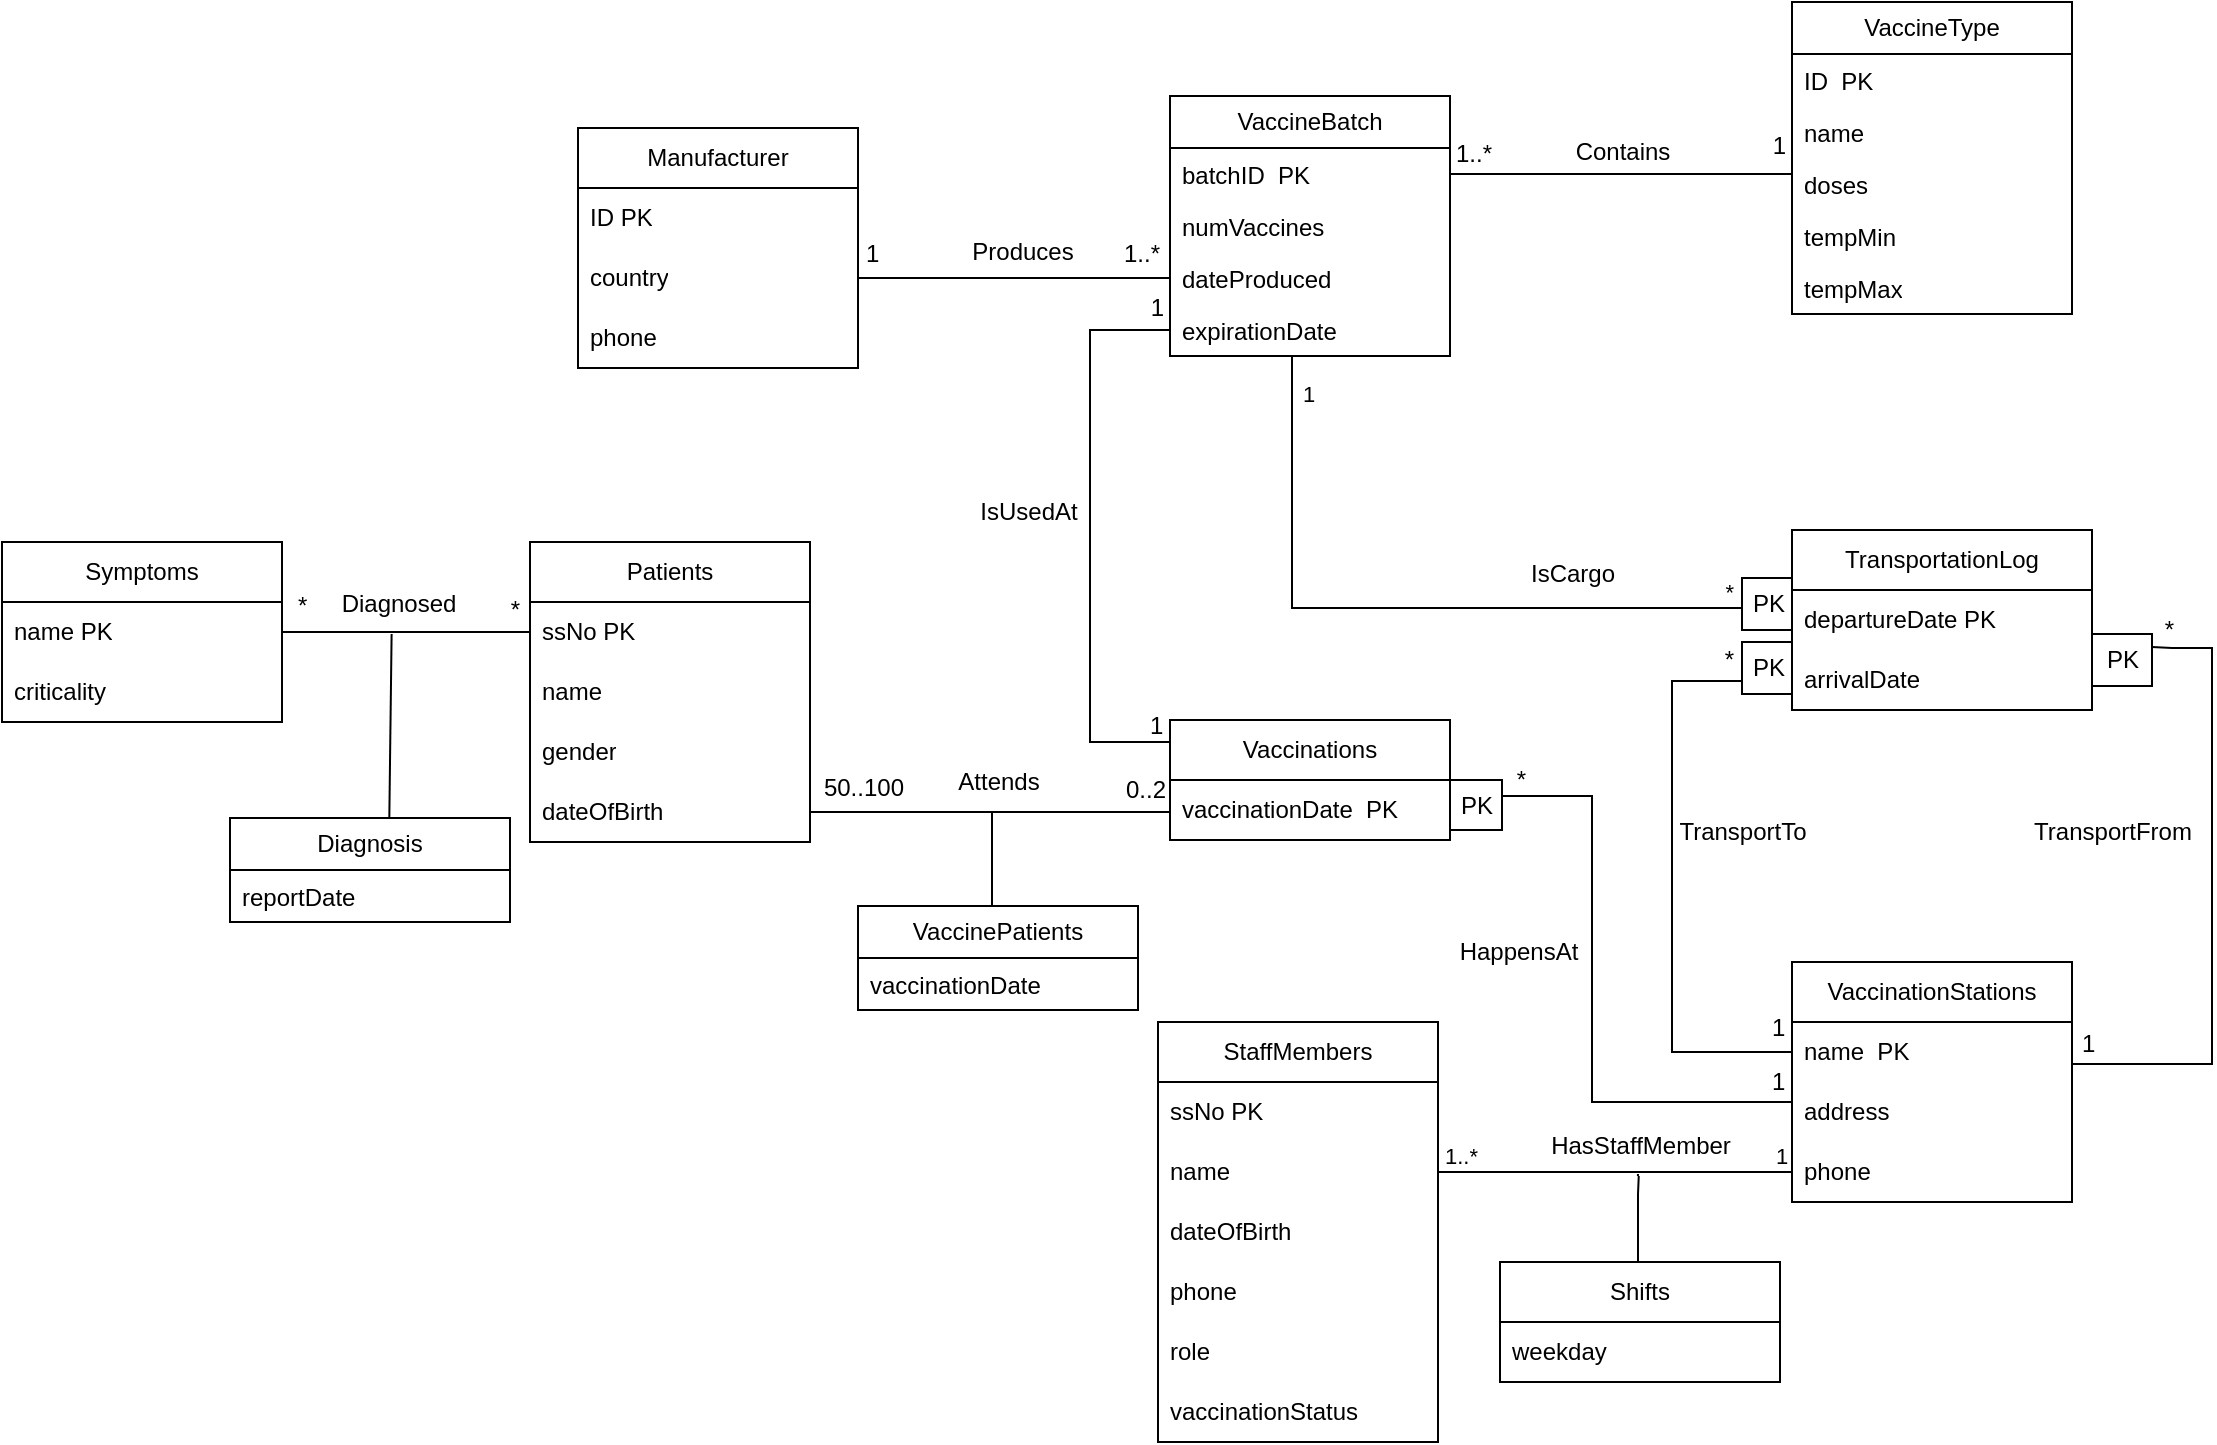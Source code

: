 <mxfile version="21.3.8" type="device">
  <diagram name="Page-1" id="pV-Y7jnYM1K8sW5naH8c">
    <mxGraphModel dx="1290" dy="1393" grid="1" gridSize="10" guides="1" tooltips="1" connect="1" arrows="1" fold="1" page="1" pageScale="1" pageWidth="1100" pageHeight="850" math="0" shadow="0">
      <root>
        <mxCell id="0" />
        <mxCell id="1" parent="0" />
        <mxCell id="ePXz1q-TGDz6AUVJ4sUb-1" value="Manufacturer" style="swimlane;fontStyle=0;childLayout=stackLayout;horizontal=1;startSize=30;horizontalStack=0;resizeParent=1;resizeParentMax=0;resizeLast=0;collapsible=1;marginBottom=0;whiteSpace=wrap;html=1;" parent="1" vertex="1">
          <mxGeometry x="293" y="73" width="140" height="120" as="geometry">
            <mxRectangle x="60" y="80" width="110" height="30" as="alternateBounds" />
          </mxGeometry>
        </mxCell>
        <mxCell id="ePXz1q-TGDz6AUVJ4sUb-2" value="ID PK" style="text;strokeColor=none;fillColor=none;align=left;verticalAlign=middle;spacingLeft=4;spacingRight=4;overflow=hidden;points=[[0,0.5],[1,0.5]];portConstraint=eastwest;rotatable=0;whiteSpace=wrap;html=1;" parent="ePXz1q-TGDz6AUVJ4sUb-1" vertex="1">
          <mxGeometry y="30" width="140" height="30" as="geometry" />
        </mxCell>
        <mxCell id="ePXz1q-TGDz6AUVJ4sUb-3" value="country" style="text;strokeColor=none;fillColor=none;align=left;verticalAlign=middle;spacingLeft=4;spacingRight=4;overflow=hidden;points=[[0,0.5],[1,0.5]];portConstraint=eastwest;rotatable=0;whiteSpace=wrap;html=1;" parent="ePXz1q-TGDz6AUVJ4sUb-1" vertex="1">
          <mxGeometry y="60" width="140" height="30" as="geometry" />
        </mxCell>
        <mxCell id="ePXz1q-TGDz6AUVJ4sUb-4" value="&lt;div&gt;phone&lt;/div&gt;" style="text;strokeColor=none;fillColor=none;align=left;verticalAlign=middle;spacingLeft=4;spacingRight=4;overflow=hidden;points=[[0,0.5],[1,0.5]];portConstraint=eastwest;rotatable=0;whiteSpace=wrap;html=1;" parent="ePXz1q-TGDz6AUVJ4sUb-1" vertex="1">
          <mxGeometry y="90" width="140" height="30" as="geometry" />
        </mxCell>
        <mxCell id="ePXz1q-TGDz6AUVJ4sUb-12" value="VaccineBatch" style="swimlane;fontStyle=0;childLayout=stackLayout;horizontal=1;startSize=26;fillColor=none;horizontalStack=0;resizeParent=1;resizeParentMax=0;resizeLast=0;collapsible=1;marginBottom=0;whiteSpace=wrap;html=1;" parent="1" vertex="1">
          <mxGeometry x="589" y="57" width="140" height="130" as="geometry" />
        </mxCell>
        <mxCell id="ePXz1q-TGDz6AUVJ4sUb-13" value="batchID&amp;nbsp; PK" style="text;strokeColor=none;fillColor=none;align=left;verticalAlign=top;spacingLeft=4;spacingRight=4;overflow=hidden;rotatable=0;points=[[0,0.5],[1,0.5]];portConstraint=eastwest;whiteSpace=wrap;html=1;" parent="ePXz1q-TGDz6AUVJ4sUb-12" vertex="1">
          <mxGeometry y="26" width="140" height="26" as="geometry" />
        </mxCell>
        <mxCell id="ePXz1q-TGDz6AUVJ4sUb-14" value="numVaccines" style="text;strokeColor=none;fillColor=none;align=left;verticalAlign=top;spacingLeft=4;spacingRight=4;overflow=hidden;rotatable=0;points=[[0,0.5],[1,0.5]];portConstraint=eastwest;whiteSpace=wrap;html=1;" parent="ePXz1q-TGDz6AUVJ4sUb-12" vertex="1">
          <mxGeometry y="52" width="140" height="26" as="geometry" />
        </mxCell>
        <mxCell id="ePXz1q-TGDz6AUVJ4sUb-16" value="dateProduced" style="text;strokeColor=none;fillColor=none;align=left;verticalAlign=top;spacingLeft=4;spacingRight=4;overflow=hidden;rotatable=0;points=[[0,0.5],[1,0.5]];portConstraint=eastwest;whiteSpace=wrap;html=1;" parent="ePXz1q-TGDz6AUVJ4sUb-12" vertex="1">
          <mxGeometry y="78" width="140" height="26" as="geometry" />
        </mxCell>
        <mxCell id="ePXz1q-TGDz6AUVJ4sUb-17" value="expirationDate" style="text;strokeColor=none;fillColor=none;align=left;verticalAlign=top;spacingLeft=4;spacingRight=4;overflow=hidden;rotatable=0;points=[[0,0.5],[1,0.5]];portConstraint=eastwest;whiteSpace=wrap;html=1;" parent="ePXz1q-TGDz6AUVJ4sUb-12" vertex="1">
          <mxGeometry y="104" width="140" height="26" as="geometry" />
        </mxCell>
        <mxCell id="ePXz1q-TGDz6AUVJ4sUb-24" style="edgeStyle=orthogonalEdgeStyle;rounded=0;orthogonalLoop=1;jettySize=auto;html=1;entryX=0;entryY=0.5;entryDx=0;entryDy=0;" parent="ePXz1q-TGDz6AUVJ4sUb-12" edge="1">
          <mxGeometry relative="1" as="geometry">
            <mxPoint y="88" as="sourcePoint" />
            <mxPoint y="88" as="targetPoint" />
          </mxGeometry>
        </mxCell>
        <mxCell id="rFBXkL2q74FY3AHrdC80-2" value="" style="endArrow=none;html=1;edgeStyle=orthogonalEdgeStyle;rounded=0;" parent="ePXz1q-TGDz6AUVJ4sUb-12" source="ePXz1q-TGDz6AUVJ4sUb-17" edge="1">
          <mxGeometry relative="1" as="geometry">
            <mxPoint x="68.6" y="132.006" as="sourcePoint" />
            <mxPoint x="291" y="253" as="targetPoint" />
            <Array as="points">
              <mxPoint x="61" y="256" />
              <mxPoint x="286" y="256" />
              <mxPoint x="286" y="263" />
              <mxPoint x="291" y="263" />
            </Array>
          </mxGeometry>
        </mxCell>
        <mxCell id="rFBXkL2q74FY3AHrdC80-4" value="*" style="edgeLabel;resizable=0;html=1;align=right;verticalAlign=bottom;" parent="rFBXkL2q74FY3AHrdC80-2" connectable="0" vertex="1">
          <mxGeometry x="1" relative="1" as="geometry">
            <mxPoint x="-9" y="3" as="offset" />
          </mxGeometry>
        </mxCell>
        <mxCell id="rFBXkL2q74FY3AHrdC80-9" value="1" style="edgeLabel;html=1;align=center;verticalAlign=middle;resizable=0;points=[];" parent="rFBXkL2q74FY3AHrdC80-2" vertex="1" connectable="0">
          <mxGeometry x="-0.614" y="-1" relative="1" as="geometry">
            <mxPoint x="9" y="-53" as="offset" />
          </mxGeometry>
        </mxCell>
        <mxCell id="H3626VM-B4JwgdK6M8AA-1" value="VaccineType" style="swimlane;fontStyle=0;childLayout=stackLayout;horizontal=1;startSize=26;fillColor=none;horizontalStack=0;resizeParent=1;resizeParentMax=0;resizeLast=0;collapsible=1;marginBottom=0;whiteSpace=wrap;html=1;" parent="1" vertex="1">
          <mxGeometry x="900" y="10" width="140" height="156" as="geometry" />
        </mxCell>
        <mxCell id="H3626VM-B4JwgdK6M8AA-2" value="ID&amp;nbsp; PK" style="text;strokeColor=none;fillColor=none;align=left;verticalAlign=top;spacingLeft=4;spacingRight=4;overflow=hidden;rotatable=0;points=[[0,0.5],[1,0.5]];portConstraint=eastwest;whiteSpace=wrap;html=1;" parent="H3626VM-B4JwgdK6M8AA-1" vertex="1">
          <mxGeometry y="26" width="140" height="26" as="geometry" />
        </mxCell>
        <mxCell id="QZQnZpWCz_IQFu1tQ_cb-9" value="name&amp;nbsp;&amp;nbsp;" style="text;strokeColor=none;fillColor=none;align=left;verticalAlign=top;spacingLeft=4;spacingRight=4;overflow=hidden;rotatable=0;points=[[0,0.5],[1,0.5]];portConstraint=eastwest;whiteSpace=wrap;html=1;" parent="H3626VM-B4JwgdK6M8AA-1" vertex="1">
          <mxGeometry y="52" width="140" height="26" as="geometry" />
        </mxCell>
        <mxCell id="H3626VM-B4JwgdK6M8AA-3" value="doses" style="text;strokeColor=none;fillColor=none;align=left;verticalAlign=top;spacingLeft=4;spacingRight=4;overflow=hidden;rotatable=0;points=[[0,0.5],[1,0.5]];portConstraint=eastwest;whiteSpace=wrap;html=1;" parent="H3626VM-B4JwgdK6M8AA-1" vertex="1">
          <mxGeometry y="78" width="140" height="26" as="geometry" />
        </mxCell>
        <mxCell id="H3626VM-B4JwgdK6M8AA-4" value="tempMin" style="text;strokeColor=none;fillColor=none;align=left;verticalAlign=top;spacingLeft=4;spacingRight=4;overflow=hidden;rotatable=0;points=[[0,0.5],[1,0.5]];portConstraint=eastwest;whiteSpace=wrap;html=1;" parent="H3626VM-B4JwgdK6M8AA-1" vertex="1">
          <mxGeometry y="104" width="140" height="26" as="geometry" />
        </mxCell>
        <mxCell id="QZQnZpWCz_IQFu1tQ_cb-1" value="tempMax" style="text;strokeColor=none;fillColor=none;align=left;verticalAlign=top;spacingLeft=4;spacingRight=4;overflow=hidden;rotatable=0;points=[[0,0.5],[1,0.5]];portConstraint=eastwest;whiteSpace=wrap;html=1;" parent="H3626VM-B4JwgdK6M8AA-1" vertex="1">
          <mxGeometry y="130" width="140" height="26" as="geometry" />
        </mxCell>
        <mxCell id="Bkd_-tVS3LfnOcYbXg1z-6" value="VaccinationStations" style="swimlane;fontStyle=0;childLayout=stackLayout;horizontal=1;startSize=30;horizontalStack=0;resizeParent=1;resizeParentMax=0;resizeLast=0;collapsible=1;marginBottom=0;whiteSpace=wrap;html=1;" parent="1" vertex="1">
          <mxGeometry x="900" y="490" width="140" height="120" as="geometry">
            <mxRectangle x="60" y="80" width="110" height="30" as="alternateBounds" />
          </mxGeometry>
        </mxCell>
        <mxCell id="Bkd_-tVS3LfnOcYbXg1z-7" value="name&amp;nbsp; PK" style="text;strokeColor=none;fillColor=none;align=left;verticalAlign=middle;spacingLeft=4;spacingRight=4;overflow=hidden;points=[[0,0.5],[1,0.5]];portConstraint=eastwest;rotatable=0;whiteSpace=wrap;html=1;" parent="Bkd_-tVS3LfnOcYbXg1z-6" vertex="1">
          <mxGeometry y="30" width="140" height="30" as="geometry" />
        </mxCell>
        <mxCell id="Bkd_-tVS3LfnOcYbXg1z-8" value="address" style="text;strokeColor=none;fillColor=none;align=left;verticalAlign=middle;spacingLeft=4;spacingRight=4;overflow=hidden;points=[[0,0.5],[1,0.5]];portConstraint=eastwest;rotatable=0;whiteSpace=wrap;html=1;" parent="Bkd_-tVS3LfnOcYbXg1z-6" vertex="1">
          <mxGeometry y="60" width="140" height="30" as="geometry" />
        </mxCell>
        <mxCell id="Bkd_-tVS3LfnOcYbXg1z-9" value="phone" style="text;strokeColor=none;fillColor=none;align=left;verticalAlign=middle;spacingLeft=4;spacingRight=4;overflow=hidden;points=[[0,0.5],[1,0.5]];portConstraint=eastwest;rotatable=0;whiteSpace=wrap;html=1;" parent="Bkd_-tVS3LfnOcYbXg1z-6" vertex="1">
          <mxGeometry y="90" width="140" height="30" as="geometry" />
        </mxCell>
        <mxCell id="Bkd_-tVS3LfnOcYbXg1z-10" value="StaffMembers" style="swimlane;fontStyle=0;childLayout=stackLayout;horizontal=1;startSize=30;horizontalStack=0;resizeParent=1;resizeParentMax=0;resizeLast=0;collapsible=1;marginBottom=0;whiteSpace=wrap;html=1;" parent="1" vertex="1">
          <mxGeometry x="583" y="520" width="140" height="210" as="geometry">
            <mxRectangle x="60" y="80" width="110" height="30" as="alternateBounds" />
          </mxGeometry>
        </mxCell>
        <mxCell id="Bkd_-tVS3LfnOcYbXg1z-11" value="ssNo PK" style="text;strokeColor=none;fillColor=none;align=left;verticalAlign=middle;spacingLeft=4;spacingRight=4;overflow=hidden;points=[[0,0.5],[1,0.5]];portConstraint=eastwest;rotatable=0;whiteSpace=wrap;html=1;" parent="Bkd_-tVS3LfnOcYbXg1z-10" vertex="1">
          <mxGeometry y="30" width="140" height="30" as="geometry" />
        </mxCell>
        <mxCell id="Bkd_-tVS3LfnOcYbXg1z-12" value="name" style="text;strokeColor=none;fillColor=none;align=left;verticalAlign=middle;spacingLeft=4;spacingRight=4;overflow=hidden;points=[[0,0.5],[1,0.5]];portConstraint=eastwest;rotatable=0;whiteSpace=wrap;html=1;" parent="Bkd_-tVS3LfnOcYbXg1z-10" vertex="1">
          <mxGeometry y="60" width="140" height="30" as="geometry" />
        </mxCell>
        <mxCell id="Bkd_-tVS3LfnOcYbXg1z-20" value="dateOfBirth" style="text;strokeColor=none;fillColor=none;align=left;verticalAlign=middle;spacingLeft=4;spacingRight=4;overflow=hidden;points=[[0,0.5],[1,0.5]];portConstraint=eastwest;rotatable=0;whiteSpace=wrap;html=1;" parent="Bkd_-tVS3LfnOcYbXg1z-10" vertex="1">
          <mxGeometry y="90" width="140" height="30" as="geometry" />
        </mxCell>
        <mxCell id="Bkd_-tVS3LfnOcYbXg1z-13" value="phone" style="text;strokeColor=none;fillColor=none;align=left;verticalAlign=middle;spacingLeft=4;spacingRight=4;overflow=hidden;points=[[0,0.5],[1,0.5]];portConstraint=eastwest;rotatable=0;whiteSpace=wrap;html=1;" parent="Bkd_-tVS3LfnOcYbXg1z-10" vertex="1">
          <mxGeometry y="120" width="140" height="30" as="geometry" />
        </mxCell>
        <mxCell id="Bkd_-tVS3LfnOcYbXg1z-22" value="role" style="text;strokeColor=none;fillColor=none;align=left;verticalAlign=middle;spacingLeft=4;spacingRight=4;overflow=hidden;points=[[0,0.5],[1,0.5]];portConstraint=eastwest;rotatable=0;whiteSpace=wrap;html=1;" parent="Bkd_-tVS3LfnOcYbXg1z-10" vertex="1">
          <mxGeometry y="150" width="140" height="30" as="geometry" />
        </mxCell>
        <mxCell id="Bkd_-tVS3LfnOcYbXg1z-21" value="vaccinationStatus" style="text;strokeColor=none;fillColor=none;align=left;verticalAlign=middle;spacingLeft=4;spacingRight=4;overflow=hidden;points=[[0,0.5],[1,0.5]];portConstraint=eastwest;rotatable=0;whiteSpace=wrap;html=1;" parent="Bkd_-tVS3LfnOcYbXg1z-10" vertex="1">
          <mxGeometry y="180" width="140" height="30" as="geometry" />
        </mxCell>
        <mxCell id="Bkd_-tVS3LfnOcYbXg1z-23" value="Vaccinations" style="swimlane;fontStyle=0;childLayout=stackLayout;horizontal=1;startSize=30;horizontalStack=0;resizeParent=1;resizeParentMax=0;resizeLast=0;collapsible=1;marginBottom=0;whiteSpace=wrap;html=1;" parent="1" vertex="1">
          <mxGeometry x="589" y="369" width="140" height="60" as="geometry">
            <mxRectangle x="60" y="80" width="110" height="30" as="alternateBounds" />
          </mxGeometry>
        </mxCell>
        <mxCell id="Bkd_-tVS3LfnOcYbXg1z-24" value="vaccinationDate&amp;nbsp; PK" style="text;strokeColor=none;fillColor=none;align=left;verticalAlign=middle;spacingLeft=4;spacingRight=4;overflow=hidden;points=[[0,0.5],[1,0.5]];portConstraint=eastwest;rotatable=0;whiteSpace=wrap;html=1;" parent="Bkd_-tVS3LfnOcYbXg1z-23" vertex="1">
          <mxGeometry y="30" width="140" height="30" as="geometry" />
        </mxCell>
        <mxCell id="Bkd_-tVS3LfnOcYbXg1z-28" value="Patients" style="swimlane;fontStyle=0;childLayout=stackLayout;horizontal=1;startSize=30;horizontalStack=0;resizeParent=1;resizeParentMax=0;resizeLast=0;collapsible=1;marginBottom=0;whiteSpace=wrap;html=1;" parent="1" vertex="1">
          <mxGeometry x="269" y="280" width="140" height="150" as="geometry">
            <mxRectangle x="60" y="80" width="110" height="30" as="alternateBounds" />
          </mxGeometry>
        </mxCell>
        <mxCell id="Bkd_-tVS3LfnOcYbXg1z-29" value="ssNo PK" style="text;strokeColor=none;fillColor=none;align=left;verticalAlign=middle;spacingLeft=4;spacingRight=4;overflow=hidden;points=[[0,0.5],[1,0.5]];portConstraint=eastwest;rotatable=0;whiteSpace=wrap;html=1;" parent="Bkd_-tVS3LfnOcYbXg1z-28" vertex="1">
          <mxGeometry y="30" width="140" height="30" as="geometry" />
        </mxCell>
        <mxCell id="Bkd_-tVS3LfnOcYbXg1z-30" value="name" style="text;strokeColor=none;fillColor=none;align=left;verticalAlign=middle;spacingLeft=4;spacingRight=4;overflow=hidden;points=[[0,0.5],[1,0.5]];portConstraint=eastwest;rotatable=0;whiteSpace=wrap;html=1;" parent="Bkd_-tVS3LfnOcYbXg1z-28" vertex="1">
          <mxGeometry y="60" width="140" height="30" as="geometry" />
        </mxCell>
        <mxCell id="Bkd_-tVS3LfnOcYbXg1z-31" value="gender" style="text;strokeColor=none;fillColor=none;align=left;verticalAlign=middle;spacingLeft=4;spacingRight=4;overflow=hidden;points=[[0,0.5],[1,0.5]];portConstraint=eastwest;rotatable=0;whiteSpace=wrap;html=1;" parent="Bkd_-tVS3LfnOcYbXg1z-28" vertex="1">
          <mxGeometry y="90" width="140" height="30" as="geometry" />
        </mxCell>
        <mxCell id="Bkd_-tVS3LfnOcYbXg1z-36" value="dateOfBirth" style="text;strokeColor=none;fillColor=none;align=left;verticalAlign=middle;spacingLeft=4;spacingRight=4;overflow=hidden;points=[[0,0.5],[1,0.5]];portConstraint=eastwest;rotatable=0;whiteSpace=wrap;html=1;" parent="Bkd_-tVS3LfnOcYbXg1z-28" vertex="1">
          <mxGeometry y="120" width="140" height="30" as="geometry" />
        </mxCell>
        <mxCell id="Bkd_-tVS3LfnOcYbXg1z-42" value="Symptoms" style="swimlane;fontStyle=0;childLayout=stackLayout;horizontal=1;startSize=30;horizontalStack=0;resizeParent=1;resizeParentMax=0;resizeLast=0;collapsible=1;marginBottom=0;whiteSpace=wrap;html=1;" parent="1" vertex="1">
          <mxGeometry x="5" y="280" width="140" height="90" as="geometry">
            <mxRectangle x="60" y="80" width="110" height="30" as="alternateBounds" />
          </mxGeometry>
        </mxCell>
        <mxCell id="Wb3107tLdmzbkslI56ro-4" value="name PK" style="text;strokeColor=none;fillColor=none;align=left;verticalAlign=middle;spacingLeft=4;spacingRight=4;overflow=hidden;points=[[0,0.5],[1,0.5]];portConstraint=eastwest;rotatable=0;whiteSpace=wrap;html=1;" parent="Bkd_-tVS3LfnOcYbXg1z-42" vertex="1">
          <mxGeometry y="30" width="140" height="30" as="geometry" />
        </mxCell>
        <mxCell id="Bkd_-tVS3LfnOcYbXg1z-40" value="criticality" style="text;strokeColor=none;fillColor=none;align=left;verticalAlign=middle;spacingLeft=4;spacingRight=4;overflow=hidden;points=[[0,0.5],[1,0.5]];portConstraint=eastwest;rotatable=0;whiteSpace=wrap;html=1;" parent="Bkd_-tVS3LfnOcYbXg1z-42" vertex="1">
          <mxGeometry y="60" width="140" height="30" as="geometry" />
        </mxCell>
        <mxCell id="LmCGef3YMQwHZdTZqmrk-2" value="Shifts" style="swimlane;fontStyle=0;childLayout=stackLayout;horizontal=1;startSize=30;horizontalStack=0;resizeParent=1;resizeParentMax=0;resizeLast=0;collapsible=1;marginBottom=0;whiteSpace=wrap;html=1;" parent="1" vertex="1">
          <mxGeometry x="754" y="640" width="140" height="60" as="geometry">
            <mxRectangle x="60" y="80" width="110" height="30" as="alternateBounds" />
          </mxGeometry>
        </mxCell>
        <mxCell id="LmCGef3YMQwHZdTZqmrk-4" value="weekday&amp;nbsp;&amp;nbsp;" style="text;strokeColor=none;fillColor=none;align=left;verticalAlign=middle;spacingLeft=4;spacingRight=4;overflow=hidden;points=[[0,0.5],[1,0.5]];portConstraint=eastwest;rotatable=0;whiteSpace=wrap;html=1;" parent="LmCGef3YMQwHZdTZqmrk-2" vertex="1">
          <mxGeometry y="30" width="140" height="30" as="geometry" />
        </mxCell>
        <mxCell id="Bkd_-tVS3LfnOcYbXg1z-54" value="TransportationLog" style="swimlane;fontStyle=0;childLayout=stackLayout;horizontal=1;startSize=30;horizontalStack=0;resizeParent=1;resizeParentMax=0;resizeLast=0;collapsible=1;marginBottom=0;whiteSpace=wrap;html=1;" parent="1" vertex="1">
          <mxGeometry x="900" y="274" width="150" height="90" as="geometry">
            <mxRectangle x="60" y="80" width="110" height="30" as="alternateBounds" />
          </mxGeometry>
        </mxCell>
        <mxCell id="Bkd_-tVS3LfnOcYbXg1z-55" value="departureDate PK" style="text;strokeColor=none;fillColor=none;align=left;verticalAlign=middle;spacingLeft=4;spacingRight=4;overflow=hidden;points=[[0,0.5],[1,0.5]];portConstraint=eastwest;rotatable=0;whiteSpace=wrap;html=1;" parent="Bkd_-tVS3LfnOcYbXg1z-54" vertex="1">
          <mxGeometry y="30" width="150" height="30" as="geometry" />
        </mxCell>
        <mxCell id="Bkd_-tVS3LfnOcYbXg1z-57" value="arrivalDate" style="text;strokeColor=none;fillColor=none;align=left;verticalAlign=middle;spacingLeft=4;spacingRight=4;overflow=hidden;points=[[0,0.5],[1,0.5]];portConstraint=eastwest;rotatable=0;whiteSpace=wrap;html=1;" parent="Bkd_-tVS3LfnOcYbXg1z-54" vertex="1">
          <mxGeometry y="60" width="150" height="30" as="geometry" />
        </mxCell>
        <mxCell id="F3TWioXUasjjhgpryKJ1-4" value="" style="endArrow=none;html=1;edgeStyle=orthogonalEdgeStyle;rounded=0;" parent="1" source="ePXz1q-TGDz6AUVJ4sUb-3" target="ePXz1q-TGDz6AUVJ4sUb-16" edge="1">
          <mxGeometry relative="1" as="geometry">
            <mxPoint x="190" y="195" as="sourcePoint" />
            <mxPoint x="250" y="80" as="targetPoint" />
            <Array as="points" />
          </mxGeometry>
        </mxCell>
        <mxCell id="F3TWioXUasjjhgpryKJ1-5" value="1" style="edgeLabel;resizable=0;html=1;align=left;verticalAlign=bottom;fontSize=12;spacingBottom=3;spacingRight=0;spacingLeft=2;" parent="F3TWioXUasjjhgpryKJ1-4" connectable="0" vertex="1">
          <mxGeometry x="-1" relative="1" as="geometry">
            <mxPoint y="-1" as="offset" />
          </mxGeometry>
        </mxCell>
        <mxCell id="F3TWioXUasjjhgpryKJ1-6" value="1..*" style="edgeLabel;resizable=0;html=1;align=right;verticalAlign=bottom;spacing=0;spacingLeft=0;spacingRight=7;fontSize=12;spacingTop=0;spacingBottom=6;" parent="F3TWioXUasjjhgpryKJ1-4" connectable="0" vertex="1">
          <mxGeometry x="1" relative="1" as="geometry" />
        </mxCell>
        <mxCell id="F3TWioXUasjjhgpryKJ1-7" value="" style="endArrow=none;html=1;edgeStyle=orthogonalEdgeStyle;rounded=0;" parent="1" source="ePXz1q-TGDz6AUVJ4sUb-13" target="H3626VM-B4JwgdK6M8AA-3" edge="1">
          <mxGeometry relative="1" as="geometry">
            <mxPoint x="590" y="99" as="sourcePoint" />
            <mxPoint x="470" y="60" as="targetPoint" />
            <Array as="points">
              <mxPoint x="870" y="96" />
              <mxPoint x="870" y="96" />
            </Array>
          </mxGeometry>
        </mxCell>
        <mxCell id="F3TWioXUasjjhgpryKJ1-8" value="1..*" style="edgeLabel;resizable=0;html=1;align=left;verticalAlign=bottom;fontSize=12;spacingLeft=0;spacingBottom=2;" parent="F3TWioXUasjjhgpryKJ1-7" connectable="0" vertex="1">
          <mxGeometry x="-1" relative="1" as="geometry">
            <mxPoint x="1" as="offset" />
          </mxGeometry>
        </mxCell>
        <mxCell id="F3TWioXUasjjhgpryKJ1-9" value="1" style="edgeLabel;resizable=0;html=1;align=right;verticalAlign=bottom;spacing=0;spacingLeft=0;spacingRight=5;fontSize=12;spacingTop=0;spacingBottom=0;" parent="F3TWioXUasjjhgpryKJ1-7" connectable="0" vertex="1">
          <mxGeometry x="1" relative="1" as="geometry">
            <mxPoint y="-8" as="offset" />
          </mxGeometry>
        </mxCell>
        <mxCell id="F3TWioXUasjjhgpryKJ1-10" value="Produces" style="text;html=1;align=center;verticalAlign=middle;resizable=0;points=[];autosize=1;strokeColor=none;fillColor=none;" parent="1" vertex="1">
          <mxGeometry x="480" y="120" width="70" height="30" as="geometry" />
        </mxCell>
        <mxCell id="F3TWioXUasjjhgpryKJ1-11" value="Contains" style="text;html=1;align=center;verticalAlign=middle;resizable=0;points=[];autosize=1;strokeColor=none;fillColor=none;" parent="1" vertex="1">
          <mxGeometry x="780" y="70" width="70" height="30" as="geometry" />
        </mxCell>
        <mxCell id="F3TWioXUasjjhgpryKJ1-29" value="" style="endArrow=none;html=1;edgeStyle=orthogonalEdgeStyle;rounded=0;exitX=0;exitY=0.25;exitDx=0;exitDy=0;" parent="1" source="Bkd_-tVS3LfnOcYbXg1z-23" target="ePXz1q-TGDz6AUVJ4sUb-17" edge="1">
          <mxGeometry relative="1" as="geometry">
            <mxPoint x="809" y="235" as="sourcePoint" />
            <mxPoint x="679" y="109" as="targetPoint" />
            <Array as="points">
              <mxPoint x="589" y="380" />
              <mxPoint x="549" y="380" />
              <mxPoint x="549" y="174" />
            </Array>
          </mxGeometry>
        </mxCell>
        <mxCell id="F3TWioXUasjjhgpryKJ1-30" value="1" style="edgeLabel;resizable=0;html=1;align=left;verticalAlign=bottom;fontSize=12;spacingLeft=-10;spacingBottom=2;" parent="F3TWioXUasjjhgpryKJ1-29" connectable="0" vertex="1">
          <mxGeometry x="-1" relative="1" as="geometry">
            <mxPoint x="-2" y="-2" as="offset" />
          </mxGeometry>
        </mxCell>
        <mxCell id="F3TWioXUasjjhgpryKJ1-31" value="1" style="edgeLabel;resizable=0;html=1;align=right;verticalAlign=bottom;spacing=0;spacingLeft=0;spacingRight=5;fontSize=12;spacingTop=0;spacingBottom=5;" parent="F3TWioXUasjjhgpryKJ1-29" connectable="0" vertex="1">
          <mxGeometry x="1" relative="1" as="geometry" />
        </mxCell>
        <mxCell id="8tYYrgNJW8oCyD2itI0y-13" value="" style="endArrow=none;html=1;edgeStyle=orthogonalEdgeStyle;rounded=0;" parent="1" target="Bkd_-tVS3LfnOcYbXg1z-36" edge="1">
          <mxGeometry relative="1" as="geometry">
            <mxPoint x="589" y="415" as="sourcePoint" />
            <mxPoint x="433" y="440" as="targetPoint" />
            <Array as="points">
              <mxPoint x="550" y="415" />
              <mxPoint x="550" y="415" />
            </Array>
          </mxGeometry>
        </mxCell>
        <mxCell id="8tYYrgNJW8oCyD2itI0y-14" value="0..2" style="edgeLabel;resizable=0;html=1;align=left;verticalAlign=bottom;fontSize=12;spacingLeft=-25;spacingBottom=0;spacingRight=0;" parent="8tYYrgNJW8oCyD2itI0y-13" connectable="0" vertex="1">
          <mxGeometry x="-1" relative="1" as="geometry">
            <mxPoint x="1" y="-3" as="offset" />
          </mxGeometry>
        </mxCell>
        <mxCell id="8tYYrgNJW8oCyD2itI0y-15" value="50..100" style="edgeLabel;resizable=0;html=1;align=right;verticalAlign=bottom;spacing=0;spacingLeft=0;spacingRight=-45;fontSize=12;spacingTop=0;spacingBottom=5;" parent="8tYYrgNJW8oCyD2itI0y-13" connectable="0" vertex="1">
          <mxGeometry x="1" relative="1" as="geometry">
            <mxPoint y="-1" as="offset" />
          </mxGeometry>
        </mxCell>
        <mxCell id="OObLWamLOJBtKYRbp4eR-32" value="" style="endArrow=none;html=1;edgeStyle=orthogonalEdgeStyle;rounded=0;entryX=1;entryY=0.25;entryDx=0;entryDy=0;" parent="1" target="rFBXkL2q74FY3AHrdC80-13" edge="1">
          <mxGeometry relative="1" as="geometry">
            <mxPoint x="1040" y="541" as="sourcePoint" />
            <mxPoint x="1090" y="334" as="targetPoint" />
            <Array as="points">
              <mxPoint x="1110" y="541" />
              <mxPoint x="1110" y="333" />
              <mxPoint x="1090" y="333" />
            </Array>
          </mxGeometry>
        </mxCell>
        <mxCell id="OObLWamLOJBtKYRbp4eR-33" value="1" style="edgeLabel;resizable=0;html=1;align=left;verticalAlign=bottom;fontSize=12;spacingLeft=3;spacingBottom=2;" parent="OObLWamLOJBtKYRbp4eR-32" connectable="0" vertex="1">
          <mxGeometry x="-1" relative="1" as="geometry" />
        </mxCell>
        <mxCell id="OObLWamLOJBtKYRbp4eR-34" value="*" style="edgeLabel;resizable=0;html=1;align=right;verticalAlign=bottom;spacing=0;spacingLeft=0;spacingRight=-10;fontSize=12;spacingTop=0;spacingBottom=5;" parent="OObLWamLOJBtKYRbp4eR-32" connectable="0" vertex="1">
          <mxGeometry x="1" relative="1" as="geometry">
            <mxPoint x="-1" y="3" as="offset" />
          </mxGeometry>
        </mxCell>
        <mxCell id="OObLWamLOJBtKYRbp4eR-35" value="" style="endArrow=none;html=1;edgeStyle=orthogonalEdgeStyle;rounded=0;entryX=0;entryY=0.75;entryDx=0;entryDy=0;" parent="1" source="Bkd_-tVS3LfnOcYbXg1z-7" target="rFBXkL2q74FY3AHrdC80-11" edge="1">
          <mxGeometry relative="1" as="geometry">
            <mxPoint x="893" y="388" as="sourcePoint" />
            <mxPoint x="840" y="350" as="targetPoint" />
            <Array as="points">
              <mxPoint x="840" y="535" />
              <mxPoint x="840" y="350" />
            </Array>
          </mxGeometry>
        </mxCell>
        <mxCell id="OObLWamLOJBtKYRbp4eR-36" value="1" style="edgeLabel;resizable=0;html=1;align=left;verticalAlign=bottom;fontSize=12;spacingLeft=-12;spacingBottom=2;" parent="OObLWamLOJBtKYRbp4eR-35" connectable="0" vertex="1">
          <mxGeometry x="-1" relative="1" as="geometry">
            <mxPoint y="-2" as="offset" />
          </mxGeometry>
        </mxCell>
        <mxCell id="OObLWamLOJBtKYRbp4eR-37" value="*" style="edgeLabel;resizable=0;html=1;align=right;verticalAlign=bottom;spacing=0;spacingLeft=0;spacingRight=5;fontSize=12;spacingTop=0;spacingBottom=5;" parent="OObLWamLOJBtKYRbp4eR-35" connectable="0" vertex="1">
          <mxGeometry x="1" relative="1" as="geometry">
            <mxPoint x="-1" y="1" as="offset" />
          </mxGeometry>
        </mxCell>
        <mxCell id="OObLWamLOJBtKYRbp4eR-44" value="" style="endArrow=none;html=1;edgeStyle=orthogonalEdgeStyle;rounded=0;" parent="1" edge="1">
          <mxGeometry relative="1" as="geometry">
            <mxPoint x="900" y="554" as="sourcePoint" />
            <mxPoint x="729" y="407" as="targetPoint" />
            <Array as="points">
              <mxPoint x="900" y="560" />
              <mxPoint x="800" y="560" />
              <mxPoint x="800" y="407" />
            </Array>
          </mxGeometry>
        </mxCell>
        <mxCell id="OObLWamLOJBtKYRbp4eR-45" value="1" style="edgeLabel;resizable=0;html=1;align=left;verticalAlign=bottom;fontSize=12;spacingLeft=-12;spacingBottom=2;" parent="OObLWamLOJBtKYRbp4eR-44" connectable="0" vertex="1">
          <mxGeometry x="-1" relative="1" as="geometry">
            <mxPoint y="6" as="offset" />
          </mxGeometry>
        </mxCell>
        <mxCell id="OObLWamLOJBtKYRbp4eR-46" value="*" style="edgeLabel;resizable=0;html=1;align=right;verticalAlign=bottom;spacing=0;spacingLeft=0;spacingRight=-5;fontSize=12;spacingTop=0;spacingBottom=5;" parent="OObLWamLOJBtKYRbp4eR-44" connectable="0" vertex="1">
          <mxGeometry x="1" relative="1" as="geometry">
            <mxPoint x="31" y="3" as="offset" />
          </mxGeometry>
        </mxCell>
        <mxCell id="Wb3107tLdmzbkslI56ro-1" value="" style="endArrow=none;html=1;edgeStyle=orthogonalEdgeStyle;rounded=0;" parent="1" source="Bkd_-tVS3LfnOcYbXg1z-42" target="Bkd_-tVS3LfnOcYbXg1z-29" edge="1">
          <mxGeometry relative="1" as="geometry">
            <mxPoint x="163" y="325" as="sourcePoint" />
            <mxPoint x="303" y="230" as="targetPoint" />
          </mxGeometry>
        </mxCell>
        <mxCell id="Wb3107tLdmzbkslI56ro-2" value="*" style="edgeLabel;resizable=0;html=1;align=left;verticalAlign=bottom;fontSize=12;spacingBottom=3;spacingRight=0;spacingLeft=2;" parent="Wb3107tLdmzbkslI56ro-1" connectable="0" vertex="1">
          <mxGeometry x="-1" relative="1" as="geometry">
            <mxPoint x="4" y="-2" as="offset" />
          </mxGeometry>
        </mxCell>
        <mxCell id="Wb3107tLdmzbkslI56ro-3" value="*" style="edgeLabel;resizable=0;html=1;align=right;verticalAlign=bottom;spacing=0;spacingLeft=0;spacingRight=7;fontSize=12;spacingTop=0;spacingBottom=5;" parent="Wb3107tLdmzbkslI56ro-1" connectable="0" vertex="1">
          <mxGeometry x="1" relative="1" as="geometry" />
        </mxCell>
        <mxCell id="Wb3107tLdmzbkslI56ro-9" value="Attends" style="text;html=1;align=center;verticalAlign=middle;resizable=0;points=[];autosize=1;strokeColor=none;fillColor=none;" parent="1" vertex="1">
          <mxGeometry x="473" y="385" width="60" height="30" as="geometry" />
        </mxCell>
        <mxCell id="8_5MXOOeu0qcx9F43qil-1" value="TransportFrom" style="text;html=1;align=center;verticalAlign=middle;resizable=0;points=[];autosize=1;strokeColor=none;fillColor=none;" parent="1" vertex="1">
          <mxGeometry x="1010" y="410" width="100" height="30" as="geometry" />
        </mxCell>
        <mxCell id="8_5MXOOeu0qcx9F43qil-2" value="TransportTo" style="text;html=1;align=center;verticalAlign=middle;resizable=0;points=[];autosize=1;strokeColor=none;fillColor=none;" parent="1" vertex="1">
          <mxGeometry x="830" y="410" width="90" height="30" as="geometry" />
        </mxCell>
        <mxCell id="8_5MXOOeu0qcx9F43qil-3" value="HappensAt" style="text;html=1;align=center;verticalAlign=middle;resizable=0;points=[];autosize=1;strokeColor=none;fillColor=none;" parent="1" vertex="1">
          <mxGeometry x="723" y="470" width="80" height="30" as="geometry" />
        </mxCell>
        <mxCell id="8_5MXOOeu0qcx9F43qil-7" value="IsUsedAt" style="text;html=1;align=center;verticalAlign=middle;resizable=0;points=[];autosize=1;strokeColor=none;fillColor=none;" parent="1" vertex="1">
          <mxGeometry x="483" y="250" width="70" height="30" as="geometry" />
        </mxCell>
        <mxCell id="4PJUDZ2npKmhBFjExmRg-1" value="Diagnosis" style="swimlane;fontStyle=0;childLayout=stackLayout;horizontal=1;startSize=26;fillColor=none;horizontalStack=0;resizeParent=1;resizeParentMax=0;resizeLast=0;collapsible=1;marginBottom=0;whiteSpace=wrap;html=1;" parent="1" vertex="1">
          <mxGeometry x="119" y="418" width="140" height="52" as="geometry" />
        </mxCell>
        <mxCell id="4PJUDZ2npKmhBFjExmRg-2" value="reportDate&amp;nbsp;&amp;nbsp;" style="text;strokeColor=none;fillColor=none;align=left;verticalAlign=top;spacingLeft=4;spacingRight=4;overflow=hidden;rotatable=0;points=[[0,0.5],[1,0.5]];portConstraint=eastwest;whiteSpace=wrap;html=1;" parent="4PJUDZ2npKmhBFjExmRg-1" vertex="1">
          <mxGeometry y="26" width="140" height="26" as="geometry" />
        </mxCell>
        <mxCell id="q3Y7N79aM_to7Q0ehfml-7" value="Diagnosed" style="text;html=1;align=center;verticalAlign=middle;resizable=0;points=[];autosize=1;strokeColor=none;fillColor=none;" parent="1" vertex="1">
          <mxGeometry x="163" y="296" width="80" height="30" as="geometry" />
        </mxCell>
        <mxCell id="q3Y7N79aM_to7Q0ehfml-8" value="" style="endArrow=none;html=1;rounded=0;" parent="1" edge="1">
          <mxGeometry width="50" height="50" relative="1" as="geometry">
            <mxPoint x="198.654" y="418" as="sourcePoint" />
            <mxPoint x="199.811" y="326" as="targetPoint" />
          </mxGeometry>
        </mxCell>
        <mxCell id="uNrAYgKDQdn-iQJgHQOQ-5" value="" style="endArrow=none;html=1;edgeStyle=orthogonalEdgeStyle;rounded=0;" parent="1" source="Bkd_-tVS3LfnOcYbXg1z-9" target="Bkd_-tVS3LfnOcYbXg1z-12" edge="1">
          <mxGeometry relative="1" as="geometry">
            <mxPoint x="890" y="640" as="sourcePoint" />
            <mxPoint x="903" y="515" as="targetPoint" />
            <Array as="points" />
          </mxGeometry>
        </mxCell>
        <mxCell id="uNrAYgKDQdn-iQJgHQOQ-6" value="1" style="edgeLabel;resizable=0;html=1;align=left;verticalAlign=bottom;spacingRight=0;spacingLeft=-10;" parent="uNrAYgKDQdn-iQJgHQOQ-5" connectable="0" vertex="1">
          <mxGeometry x="-1" relative="1" as="geometry" />
        </mxCell>
        <mxCell id="uNrAYgKDQdn-iQJgHQOQ-7" value="1..*" style="edgeLabel;resizable=0;html=1;align=right;verticalAlign=bottom;spacingRight=-25;" parent="uNrAYgKDQdn-iQJgHQOQ-5" connectable="0" vertex="1">
          <mxGeometry x="1" relative="1" as="geometry">
            <mxPoint x="-5" as="offset" />
          </mxGeometry>
        </mxCell>
        <mxCell id="QZQnZpWCz_IQFu1tQ_cb-24" value="" style="endArrow=none;html=1;rounded=0;" parent="1" source="8_5MXOOeu0qcx9F43qil-9" edge="1">
          <mxGeometry width="50" height="50" relative="1" as="geometry">
            <mxPoint x="823" y="640" as="sourcePoint" />
            <mxPoint x="823" y="596" as="targetPoint" />
            <Array as="points" />
          </mxGeometry>
        </mxCell>
        <mxCell id="QZQnZpWCz_IQFu1tQ_cb-31" value="VaccinePatients" style="swimlane;fontStyle=0;childLayout=stackLayout;horizontal=1;startSize=26;fillColor=none;horizontalStack=0;resizeParent=1;resizeParentMax=0;resizeLast=0;collapsible=1;marginBottom=0;whiteSpace=wrap;html=1;" parent="1" vertex="1">
          <mxGeometry x="433" y="462" width="140" height="52" as="geometry" />
        </mxCell>
        <mxCell id="QZQnZpWCz_IQFu1tQ_cb-32" value="vaccinationDate&amp;nbsp;&amp;nbsp;" style="text;strokeColor=none;fillColor=none;align=left;verticalAlign=top;spacingLeft=4;spacingRight=4;overflow=hidden;rotatable=0;points=[[0,0.5],[1,0.5]];portConstraint=eastwest;whiteSpace=wrap;html=1;" parent="QZQnZpWCz_IQFu1tQ_cb-31" vertex="1">
          <mxGeometry y="26" width="140" height="26" as="geometry" />
        </mxCell>
        <mxCell id="QZQnZpWCz_IQFu1tQ_cb-35" value="" style="endArrow=none;html=1;rounded=0;" parent="1" edge="1">
          <mxGeometry width="50" height="50" relative="1" as="geometry">
            <mxPoint x="500" y="462" as="sourcePoint" />
            <mxPoint x="500" y="415" as="targetPoint" />
          </mxGeometry>
        </mxCell>
        <mxCell id="QZQnZpWCz_IQFu1tQ_cb-36" value="" style="endArrow=none;html=1;rounded=0;" parent="1" target="8_5MXOOeu0qcx9F43qil-9" edge="1">
          <mxGeometry width="50" height="50" relative="1" as="geometry">
            <mxPoint x="823" y="640" as="sourcePoint" />
            <mxPoint x="823" y="596" as="targetPoint" />
            <Array as="points">
              <mxPoint x="823" y="606" />
            </Array>
          </mxGeometry>
        </mxCell>
        <mxCell id="8_5MXOOeu0qcx9F43qil-9" value="&lt;div&gt;HasStaffMember&lt;/div&gt;" style="text;html=1;align=center;verticalAlign=middle;resizable=0;points=[];autosize=1;strokeColor=none;fillColor=none;" parent="1" vertex="1">
          <mxGeometry x="769" y="567" width="110" height="30" as="geometry" />
        </mxCell>
        <mxCell id="rFBXkL2q74FY3AHrdC80-5" value="IsCargo" style="text;html=1;align=center;verticalAlign=middle;resizable=0;points=[];autosize=1;strokeColor=none;fillColor=none;" parent="1" vertex="1">
          <mxGeometry x="755" y="280.99" width="70" height="30" as="geometry" />
        </mxCell>
        <mxCell id="rFBXkL2q74FY3AHrdC80-10" value="PK" style="html=1;" parent="1" vertex="1">
          <mxGeometry x="875" y="298" width="25" height="26" as="geometry" />
        </mxCell>
        <mxCell id="rFBXkL2q74FY3AHrdC80-11" value="PK" style="html=1;" parent="1" vertex="1">
          <mxGeometry x="875" y="330" width="25" height="26" as="geometry" />
        </mxCell>
        <mxCell id="rFBXkL2q74FY3AHrdC80-13" value="PK" style="html=1;" parent="1" vertex="1">
          <mxGeometry x="1050" y="326" width="30" height="26" as="geometry" />
        </mxCell>
        <mxCell id="rFBXkL2q74FY3AHrdC80-14" value="PK" style="html=1;direction=south;" parent="1" vertex="1">
          <mxGeometry x="729" y="399" width="26" height="25" as="geometry" />
        </mxCell>
      </root>
    </mxGraphModel>
  </diagram>
</mxfile>
